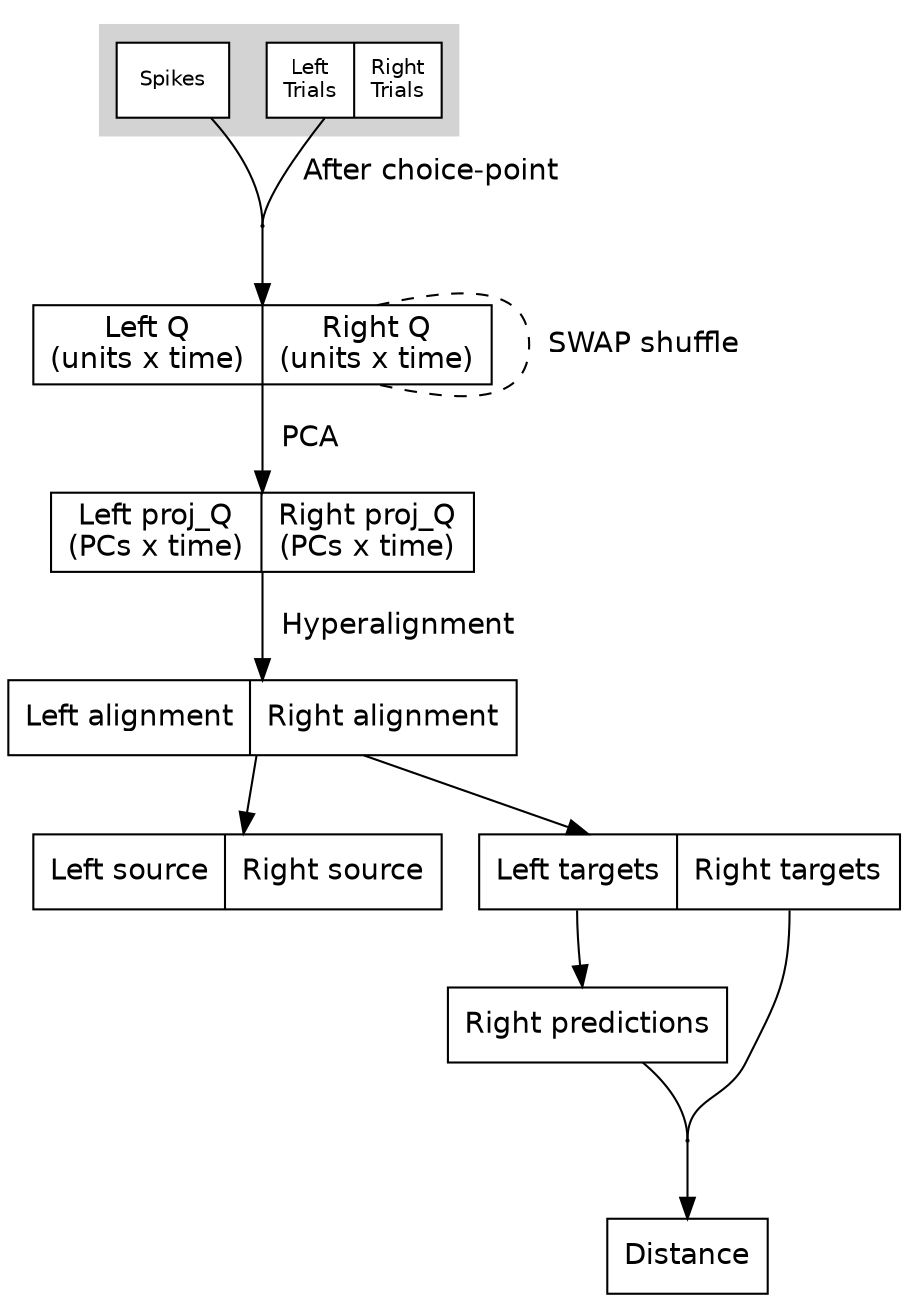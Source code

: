 digraph G {
// resolution = 300;
fontname = Helvetica;
overlap = false;
// concentrate = true;
// rankdir = LR;

node [fontname = "Helvetica",shape=rectangle];
edge [fontname = "Helvetica"];

subgraph cluster0 {

  /* promoted data */

  node [style=filled,fillcolor=white,color=black,fontsize=10];
  style=filled;
  color=lightgrey;
  // label = "pre-processed (\"promoted\") data";

  spk [label="Spikes"];
  trial [shape=record,label="<f0>Left\nTrials|<f1>Right\nTrials"];

  }

/* Q */

Q [shape=record,label="<f0>Left Q\n(units x time)|<f1>Right Q\n(units x time)"];
Q_temp [shape=circle,width=.01,height=.01,label=""];

spk -> Q_temp [arrowhead=none,headport=n];
trial -> Q_temp [arrowhead=none,headport=n,label=" After choice-point"];

Q_temp -> Q;

Q:f1:n -> Q:f1:s [label="  SWAP shuffle", style=dashed,arrowhead=none];

/* PCA */

pca_Q [shape=record,label="<f0>Left proj_Q\n(PCs x time)|<f1>Right proj_Q\n(PCs x time)"];

Q -> pca_Q [label="  PCA"];

/* Hyperalignment */

hyperalign [shape=record,label="<f0>Left alignment\n|<f1>Right alignment\n"];

pca_Q -> hyperalign [label="  Hyperalignment"];

/* Transformation */

source [shape=record,label="<f0>Left source\n|<f1>Right source\n"];

targets [shape=record,label="<f0>Left targets\n|<f1>Right targets\n"];

hyperalign -> source;
hyperalign -> targets;

/* Prediction */

predicts [label="Right predictions"];

targets:f0 -> predicts;

/* Distance */

dists [label="Distance"]
dis_temp [shape=circle,width=.01,height=.01,label=""];

predicts -> dis_temp [arrowhead=none,headport=n];
targets:f1 -> dis_temp [arrowhead=none,headport=n];
dis_temp -> dists;
}
